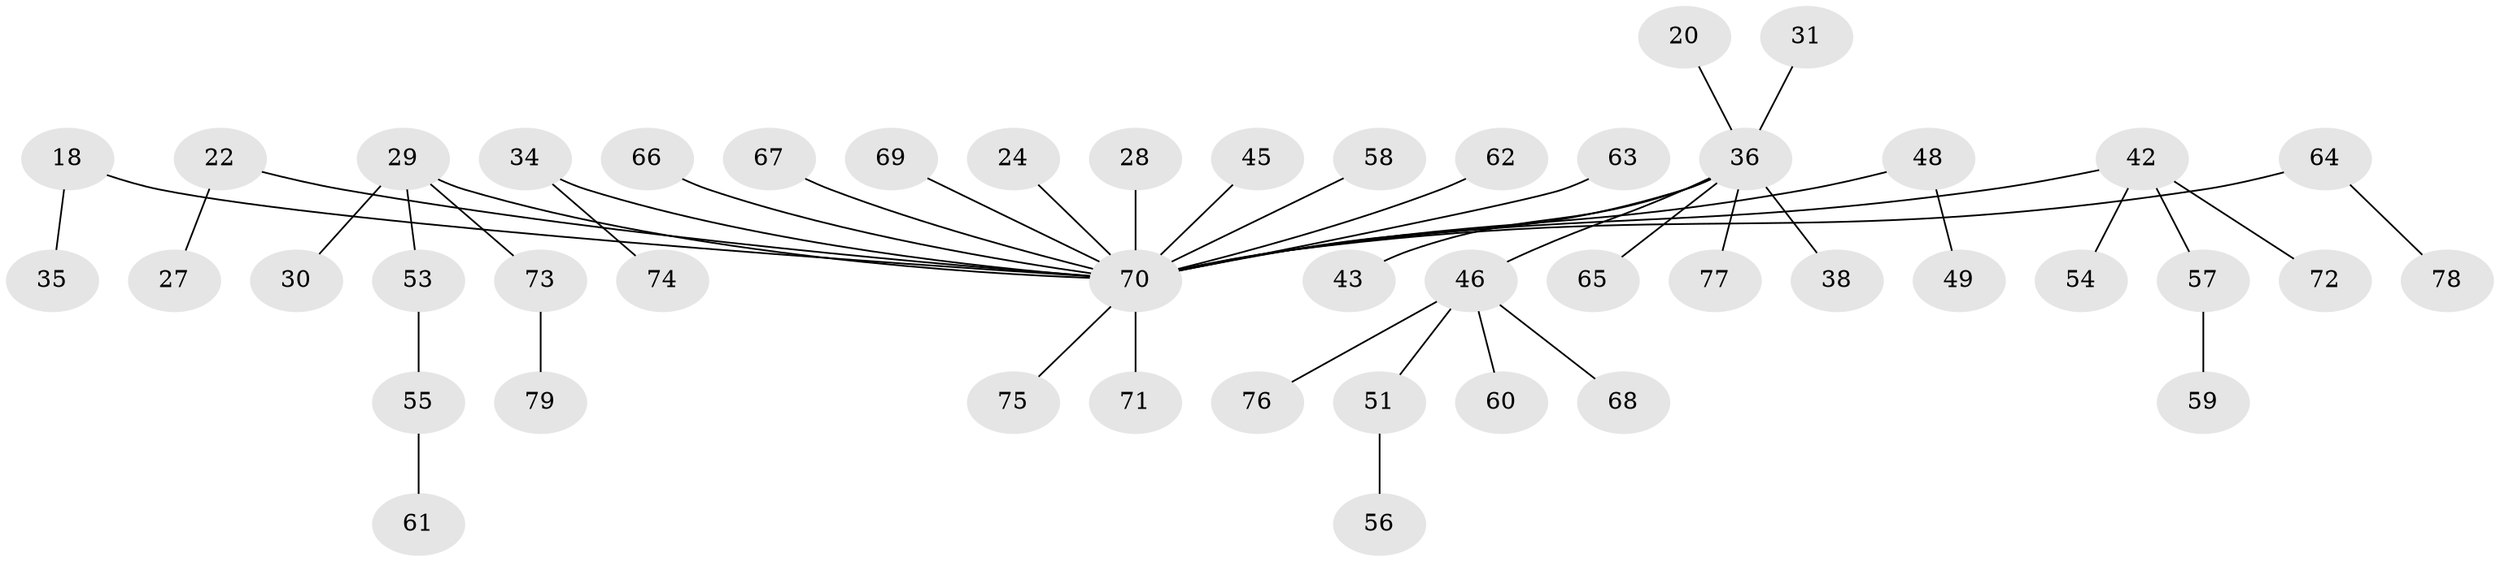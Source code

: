 // original degree distribution, {10: 0.012658227848101266, 2: 0.3037974683544304, 5: 0.02531645569620253, 7: 0.012658227848101266, 3: 0.0759493670886076, 1: 0.4936708860759494, 4: 0.0759493670886076}
// Generated by graph-tools (version 1.1) at 2025/55/03/04/25 21:55:59]
// undirected, 47 vertices, 46 edges
graph export_dot {
graph [start="1"]
  node [color=gray90,style=filled];
  18;
  20;
  22;
  24;
  27;
  28;
  29;
  30;
  31;
  34;
  35;
  36 [super="+19+14"];
  38;
  42;
  43;
  45;
  46 [super="+44"];
  48;
  49;
  51;
  53;
  54;
  55;
  56;
  57;
  58;
  59;
  60;
  61;
  62;
  63;
  64;
  65;
  66;
  67;
  68;
  69;
  70 [super="+52+41+50+33+15"];
  71;
  72;
  73;
  74;
  75;
  76;
  77;
  78;
  79;
  18 -- 35;
  18 -- 70;
  20 -- 36;
  22 -- 27;
  22 -- 70;
  24 -- 70;
  28 -- 70;
  29 -- 30;
  29 -- 53;
  29 -- 73;
  29 -- 70;
  31 -- 36;
  34 -- 74;
  34 -- 70;
  36 -- 43;
  36 -- 77;
  36 -- 65;
  36 -- 38;
  36 -- 70;
  36 -- 46;
  42 -- 54;
  42 -- 57;
  42 -- 72;
  42 -- 70;
  45 -- 70;
  46 -- 60;
  46 -- 76;
  46 -- 51;
  46 -- 68;
  48 -- 49;
  48 -- 70;
  51 -- 56;
  53 -- 55;
  55 -- 61;
  57 -- 59;
  58 -- 70;
  62 -- 70;
  63 -- 70;
  64 -- 78;
  64 -- 70;
  66 -- 70;
  67 -- 70;
  69 -- 70;
  70 -- 71;
  70 -- 75;
  73 -- 79;
}
